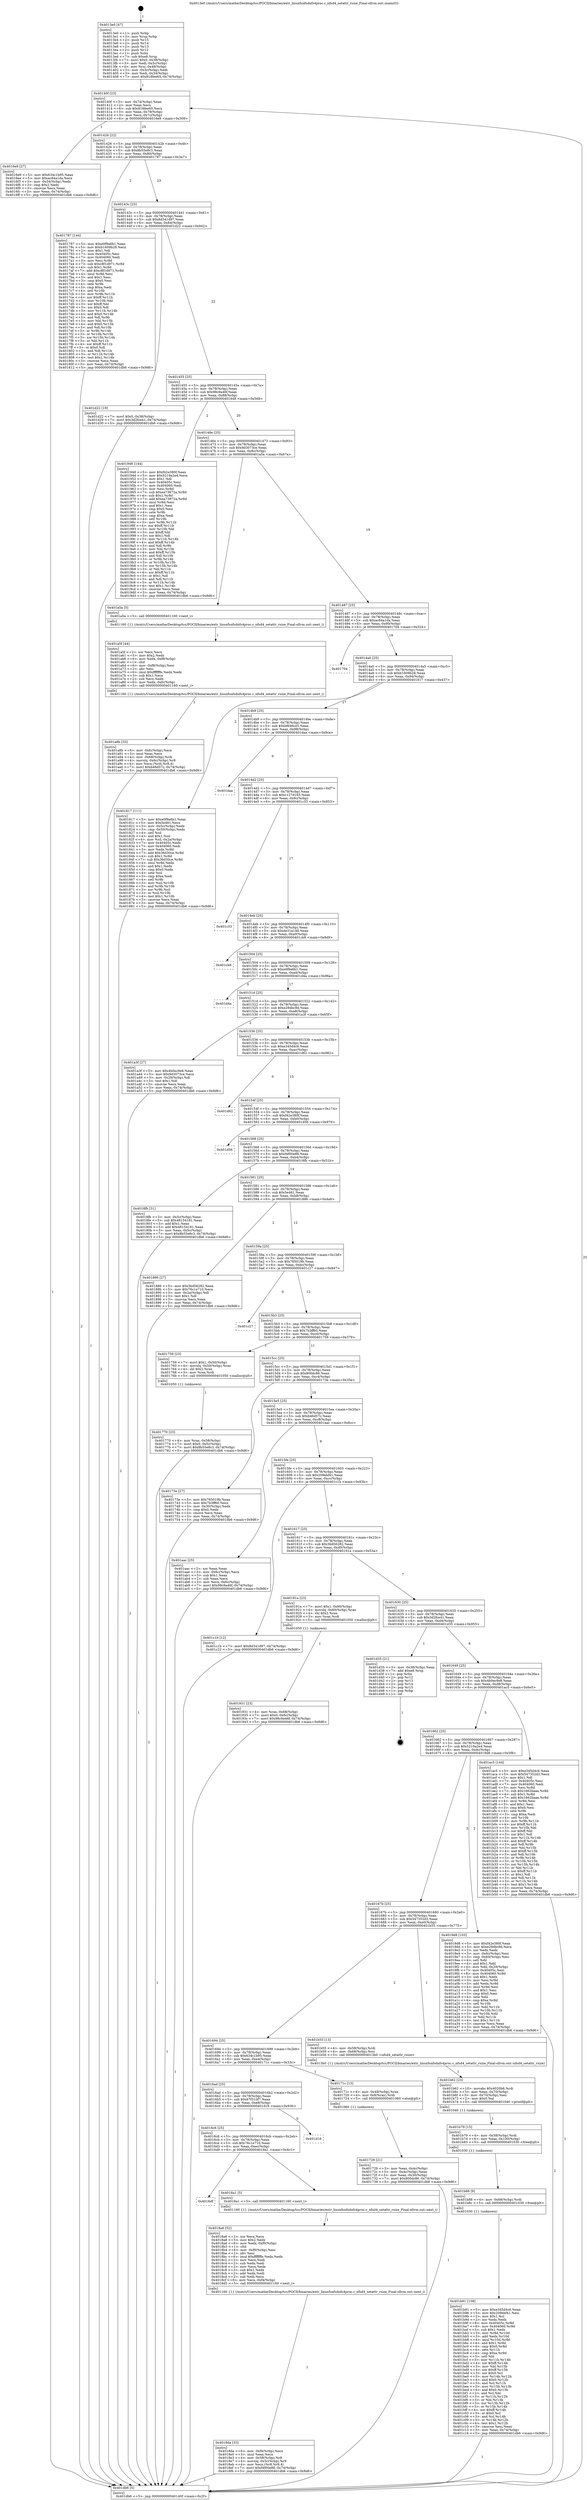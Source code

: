 digraph "0x4013e0" {
  label = "0x4013e0 (/mnt/c/Users/mathe/Desktop/tcc/POCII/binaries/extr_linuxfsnfsdnfs4proc.c_nfsd4_setattr_rsize_Final-ollvm.out::main(0))"
  labelloc = "t"
  node[shape=record]

  Entry [label="",width=0.3,height=0.3,shape=circle,fillcolor=black,style=filled]
  "0x40140f" [label="{
     0x40140f [23]\l
     | [instrs]\l
     &nbsp;&nbsp;0x40140f \<+3\>: mov -0x74(%rbp),%eax\l
     &nbsp;&nbsp;0x401412 \<+2\>: mov %eax,%ecx\l
     &nbsp;&nbsp;0x401414 \<+6\>: sub $0x818fee65,%ecx\l
     &nbsp;&nbsp;0x40141a \<+3\>: mov %eax,-0x78(%rbp)\l
     &nbsp;&nbsp;0x40141d \<+3\>: mov %ecx,-0x7c(%rbp)\l
     &nbsp;&nbsp;0x401420 \<+6\>: je 00000000004016e9 \<main+0x309\>\l
  }"]
  "0x4016e9" [label="{
     0x4016e9 [27]\l
     | [instrs]\l
     &nbsp;&nbsp;0x4016e9 \<+5\>: mov $0x634c1b95,%eax\l
     &nbsp;&nbsp;0x4016ee \<+5\>: mov $0xac84a1da,%ecx\l
     &nbsp;&nbsp;0x4016f3 \<+3\>: mov -0x34(%rbp),%edx\l
     &nbsp;&nbsp;0x4016f6 \<+3\>: cmp $0x2,%edx\l
     &nbsp;&nbsp;0x4016f9 \<+3\>: cmovne %ecx,%eax\l
     &nbsp;&nbsp;0x4016fc \<+3\>: mov %eax,-0x74(%rbp)\l
     &nbsp;&nbsp;0x4016ff \<+5\>: jmp 0000000000401db6 \<main+0x9d6\>\l
  }"]
  "0x401426" [label="{
     0x401426 [22]\l
     | [instrs]\l
     &nbsp;&nbsp;0x401426 \<+5\>: jmp 000000000040142b \<main+0x4b\>\l
     &nbsp;&nbsp;0x40142b \<+3\>: mov -0x78(%rbp),%eax\l
     &nbsp;&nbsp;0x40142e \<+5\>: sub $0x8b55e8c3,%eax\l
     &nbsp;&nbsp;0x401433 \<+3\>: mov %eax,-0x80(%rbp)\l
     &nbsp;&nbsp;0x401436 \<+6\>: je 0000000000401787 \<main+0x3a7\>\l
  }"]
  "0x401db6" [label="{
     0x401db6 [5]\l
     | [instrs]\l
     &nbsp;&nbsp;0x401db6 \<+5\>: jmp 000000000040140f \<main+0x2f\>\l
  }"]
  "0x4013e0" [label="{
     0x4013e0 [47]\l
     | [instrs]\l
     &nbsp;&nbsp;0x4013e0 \<+1\>: push %rbp\l
     &nbsp;&nbsp;0x4013e1 \<+3\>: mov %rsp,%rbp\l
     &nbsp;&nbsp;0x4013e4 \<+2\>: push %r15\l
     &nbsp;&nbsp;0x4013e6 \<+2\>: push %r14\l
     &nbsp;&nbsp;0x4013e8 \<+2\>: push %r13\l
     &nbsp;&nbsp;0x4013ea \<+2\>: push %r12\l
     &nbsp;&nbsp;0x4013ec \<+1\>: push %rbx\l
     &nbsp;&nbsp;0x4013ed \<+7\>: sub $0xe8,%rsp\l
     &nbsp;&nbsp;0x4013f4 \<+7\>: movl $0x0,-0x38(%rbp)\l
     &nbsp;&nbsp;0x4013fb \<+3\>: mov %edi,-0x3c(%rbp)\l
     &nbsp;&nbsp;0x4013fe \<+4\>: mov %rsi,-0x48(%rbp)\l
     &nbsp;&nbsp;0x401402 \<+3\>: mov -0x3c(%rbp),%edi\l
     &nbsp;&nbsp;0x401405 \<+3\>: mov %edi,-0x34(%rbp)\l
     &nbsp;&nbsp;0x401408 \<+7\>: movl $0x818fee65,-0x74(%rbp)\l
  }"]
  Exit [label="",width=0.3,height=0.3,shape=circle,fillcolor=black,style=filled,peripheries=2]
  "0x401787" [label="{
     0x401787 [144]\l
     | [instrs]\l
     &nbsp;&nbsp;0x401787 \<+5\>: mov $0xe0f9a6b1,%eax\l
     &nbsp;&nbsp;0x40178c \<+5\>: mov $0xb1609b28,%ecx\l
     &nbsp;&nbsp;0x401791 \<+2\>: mov $0x1,%dl\l
     &nbsp;&nbsp;0x401793 \<+7\>: mov 0x40405c,%esi\l
     &nbsp;&nbsp;0x40179a \<+7\>: mov 0x404060,%edi\l
     &nbsp;&nbsp;0x4017a1 \<+3\>: mov %esi,%r8d\l
     &nbsp;&nbsp;0x4017a4 \<+7\>: sub $0xc8f1d971,%r8d\l
     &nbsp;&nbsp;0x4017ab \<+4\>: sub $0x1,%r8d\l
     &nbsp;&nbsp;0x4017af \<+7\>: add $0xc8f1d971,%r8d\l
     &nbsp;&nbsp;0x4017b6 \<+4\>: imul %r8d,%esi\l
     &nbsp;&nbsp;0x4017ba \<+3\>: and $0x1,%esi\l
     &nbsp;&nbsp;0x4017bd \<+3\>: cmp $0x0,%esi\l
     &nbsp;&nbsp;0x4017c0 \<+4\>: sete %r9b\l
     &nbsp;&nbsp;0x4017c4 \<+3\>: cmp $0xa,%edi\l
     &nbsp;&nbsp;0x4017c7 \<+4\>: setl %r10b\l
     &nbsp;&nbsp;0x4017cb \<+3\>: mov %r9b,%r11b\l
     &nbsp;&nbsp;0x4017ce \<+4\>: xor $0xff,%r11b\l
     &nbsp;&nbsp;0x4017d2 \<+3\>: mov %r10b,%bl\l
     &nbsp;&nbsp;0x4017d5 \<+3\>: xor $0xff,%bl\l
     &nbsp;&nbsp;0x4017d8 \<+3\>: xor $0x0,%dl\l
     &nbsp;&nbsp;0x4017db \<+3\>: mov %r11b,%r14b\l
     &nbsp;&nbsp;0x4017de \<+4\>: and $0x0,%r14b\l
     &nbsp;&nbsp;0x4017e2 \<+3\>: and %dl,%r9b\l
     &nbsp;&nbsp;0x4017e5 \<+3\>: mov %bl,%r15b\l
     &nbsp;&nbsp;0x4017e8 \<+4\>: and $0x0,%r15b\l
     &nbsp;&nbsp;0x4017ec \<+3\>: and %dl,%r10b\l
     &nbsp;&nbsp;0x4017ef \<+3\>: or %r9b,%r14b\l
     &nbsp;&nbsp;0x4017f2 \<+3\>: or %r10b,%r15b\l
     &nbsp;&nbsp;0x4017f5 \<+3\>: xor %r15b,%r14b\l
     &nbsp;&nbsp;0x4017f8 \<+3\>: or %bl,%r11b\l
     &nbsp;&nbsp;0x4017fb \<+4\>: xor $0xff,%r11b\l
     &nbsp;&nbsp;0x4017ff \<+3\>: or $0x0,%dl\l
     &nbsp;&nbsp;0x401802 \<+3\>: and %dl,%r11b\l
     &nbsp;&nbsp;0x401805 \<+3\>: or %r11b,%r14b\l
     &nbsp;&nbsp;0x401808 \<+4\>: test $0x1,%r14b\l
     &nbsp;&nbsp;0x40180c \<+3\>: cmovne %ecx,%eax\l
     &nbsp;&nbsp;0x40180f \<+3\>: mov %eax,-0x74(%rbp)\l
     &nbsp;&nbsp;0x401812 \<+5\>: jmp 0000000000401db6 \<main+0x9d6\>\l
  }"]
  "0x40143c" [label="{
     0x40143c [25]\l
     | [instrs]\l
     &nbsp;&nbsp;0x40143c \<+5\>: jmp 0000000000401441 \<main+0x61\>\l
     &nbsp;&nbsp;0x401441 \<+3\>: mov -0x78(%rbp),%eax\l
     &nbsp;&nbsp;0x401444 \<+5\>: sub $0x8d341d97,%eax\l
     &nbsp;&nbsp;0x401449 \<+6\>: mov %eax,-0x84(%rbp)\l
     &nbsp;&nbsp;0x40144f \<+6\>: je 0000000000401d22 \<main+0x942\>\l
  }"]
  "0x401b91" [label="{
     0x401b91 [138]\l
     | [instrs]\l
     &nbsp;&nbsp;0x401b91 \<+5\>: mov $0xe345d4c6,%eax\l
     &nbsp;&nbsp;0x401b96 \<+5\>: mov $0x209ebf41,%esi\l
     &nbsp;&nbsp;0x401b9b \<+2\>: mov $0x1,%cl\l
     &nbsp;&nbsp;0x401b9d \<+2\>: xor %edx,%edx\l
     &nbsp;&nbsp;0x401b9f \<+8\>: mov 0x40405c,%r8d\l
     &nbsp;&nbsp;0x401ba7 \<+8\>: mov 0x404060,%r9d\l
     &nbsp;&nbsp;0x401baf \<+3\>: sub $0x1,%edx\l
     &nbsp;&nbsp;0x401bb2 \<+3\>: mov %r8d,%r10d\l
     &nbsp;&nbsp;0x401bb5 \<+3\>: add %edx,%r10d\l
     &nbsp;&nbsp;0x401bb8 \<+4\>: imul %r10d,%r8d\l
     &nbsp;&nbsp;0x401bbc \<+4\>: and $0x1,%r8d\l
     &nbsp;&nbsp;0x401bc0 \<+4\>: cmp $0x0,%r8d\l
     &nbsp;&nbsp;0x401bc4 \<+4\>: sete %r11b\l
     &nbsp;&nbsp;0x401bc8 \<+4\>: cmp $0xa,%r9d\l
     &nbsp;&nbsp;0x401bcc \<+3\>: setl %bl\l
     &nbsp;&nbsp;0x401bcf \<+3\>: mov %r11b,%r14b\l
     &nbsp;&nbsp;0x401bd2 \<+4\>: xor $0xff,%r14b\l
     &nbsp;&nbsp;0x401bd6 \<+3\>: mov %bl,%r15b\l
     &nbsp;&nbsp;0x401bd9 \<+4\>: xor $0xff,%r15b\l
     &nbsp;&nbsp;0x401bdd \<+3\>: xor $0x0,%cl\l
     &nbsp;&nbsp;0x401be0 \<+3\>: mov %r14b,%r12b\l
     &nbsp;&nbsp;0x401be3 \<+4\>: and $0x0,%r12b\l
     &nbsp;&nbsp;0x401be7 \<+3\>: and %cl,%r11b\l
     &nbsp;&nbsp;0x401bea \<+3\>: mov %r15b,%r13b\l
     &nbsp;&nbsp;0x401bed \<+4\>: and $0x0,%r13b\l
     &nbsp;&nbsp;0x401bf1 \<+2\>: and %cl,%bl\l
     &nbsp;&nbsp;0x401bf3 \<+3\>: or %r11b,%r12b\l
     &nbsp;&nbsp;0x401bf6 \<+3\>: or %bl,%r13b\l
     &nbsp;&nbsp;0x401bf9 \<+3\>: xor %r13b,%r12b\l
     &nbsp;&nbsp;0x401bfc \<+3\>: or %r15b,%r14b\l
     &nbsp;&nbsp;0x401bff \<+4\>: xor $0xff,%r14b\l
     &nbsp;&nbsp;0x401c03 \<+3\>: or $0x0,%cl\l
     &nbsp;&nbsp;0x401c06 \<+3\>: and %cl,%r14b\l
     &nbsp;&nbsp;0x401c09 \<+3\>: or %r14b,%r12b\l
     &nbsp;&nbsp;0x401c0c \<+4\>: test $0x1,%r12b\l
     &nbsp;&nbsp;0x401c10 \<+3\>: cmovne %esi,%eax\l
     &nbsp;&nbsp;0x401c13 \<+3\>: mov %eax,-0x74(%rbp)\l
     &nbsp;&nbsp;0x401c16 \<+5\>: jmp 0000000000401db6 \<main+0x9d6\>\l
  }"]
  "0x401d22" [label="{
     0x401d22 [19]\l
     | [instrs]\l
     &nbsp;&nbsp;0x401d22 \<+7\>: movl $0x0,-0x38(%rbp)\l
     &nbsp;&nbsp;0x401d29 \<+7\>: movl $0x3d2fce41,-0x74(%rbp)\l
     &nbsp;&nbsp;0x401d30 \<+5\>: jmp 0000000000401db6 \<main+0x9d6\>\l
  }"]
  "0x401455" [label="{
     0x401455 [25]\l
     | [instrs]\l
     &nbsp;&nbsp;0x401455 \<+5\>: jmp 000000000040145a \<main+0x7a\>\l
     &nbsp;&nbsp;0x40145a \<+3\>: mov -0x78(%rbp),%eax\l
     &nbsp;&nbsp;0x40145d \<+5\>: sub $0x98c9a46f,%eax\l
     &nbsp;&nbsp;0x401462 \<+6\>: mov %eax,-0x88(%rbp)\l
     &nbsp;&nbsp;0x401468 \<+6\>: je 0000000000401948 \<main+0x568\>\l
  }"]
  "0x401b88" [label="{
     0x401b88 [9]\l
     | [instrs]\l
     &nbsp;&nbsp;0x401b88 \<+4\>: mov -0x68(%rbp),%rdi\l
     &nbsp;&nbsp;0x401b8c \<+5\>: call 0000000000401030 \<free@plt\>\l
     | [calls]\l
     &nbsp;&nbsp;0x401030 \{1\} (unknown)\l
  }"]
  "0x401948" [label="{
     0x401948 [144]\l
     | [instrs]\l
     &nbsp;&nbsp;0x401948 \<+5\>: mov $0xf42e380f,%eax\l
     &nbsp;&nbsp;0x40194d \<+5\>: mov $0x5219a2e4,%ecx\l
     &nbsp;&nbsp;0x401952 \<+2\>: mov $0x1,%dl\l
     &nbsp;&nbsp;0x401954 \<+7\>: mov 0x40405c,%esi\l
     &nbsp;&nbsp;0x40195b \<+7\>: mov 0x404060,%edi\l
     &nbsp;&nbsp;0x401962 \<+3\>: mov %esi,%r8d\l
     &nbsp;&nbsp;0x401965 \<+7\>: sub $0xea73872a,%r8d\l
     &nbsp;&nbsp;0x40196c \<+4\>: sub $0x1,%r8d\l
     &nbsp;&nbsp;0x401970 \<+7\>: add $0xea73872a,%r8d\l
     &nbsp;&nbsp;0x401977 \<+4\>: imul %r8d,%esi\l
     &nbsp;&nbsp;0x40197b \<+3\>: and $0x1,%esi\l
     &nbsp;&nbsp;0x40197e \<+3\>: cmp $0x0,%esi\l
     &nbsp;&nbsp;0x401981 \<+4\>: sete %r9b\l
     &nbsp;&nbsp;0x401985 \<+3\>: cmp $0xa,%edi\l
     &nbsp;&nbsp;0x401988 \<+4\>: setl %r10b\l
     &nbsp;&nbsp;0x40198c \<+3\>: mov %r9b,%r11b\l
     &nbsp;&nbsp;0x40198f \<+4\>: xor $0xff,%r11b\l
     &nbsp;&nbsp;0x401993 \<+3\>: mov %r10b,%bl\l
     &nbsp;&nbsp;0x401996 \<+3\>: xor $0xff,%bl\l
     &nbsp;&nbsp;0x401999 \<+3\>: xor $0x1,%dl\l
     &nbsp;&nbsp;0x40199c \<+3\>: mov %r11b,%r14b\l
     &nbsp;&nbsp;0x40199f \<+4\>: and $0xff,%r14b\l
     &nbsp;&nbsp;0x4019a3 \<+3\>: and %dl,%r9b\l
     &nbsp;&nbsp;0x4019a6 \<+3\>: mov %bl,%r15b\l
     &nbsp;&nbsp;0x4019a9 \<+4\>: and $0xff,%r15b\l
     &nbsp;&nbsp;0x4019ad \<+3\>: and %dl,%r10b\l
     &nbsp;&nbsp;0x4019b0 \<+3\>: or %r9b,%r14b\l
     &nbsp;&nbsp;0x4019b3 \<+3\>: or %r10b,%r15b\l
     &nbsp;&nbsp;0x4019b6 \<+3\>: xor %r15b,%r14b\l
     &nbsp;&nbsp;0x4019b9 \<+3\>: or %bl,%r11b\l
     &nbsp;&nbsp;0x4019bc \<+4\>: xor $0xff,%r11b\l
     &nbsp;&nbsp;0x4019c0 \<+3\>: or $0x1,%dl\l
     &nbsp;&nbsp;0x4019c3 \<+3\>: and %dl,%r11b\l
     &nbsp;&nbsp;0x4019c6 \<+3\>: or %r11b,%r14b\l
     &nbsp;&nbsp;0x4019c9 \<+4\>: test $0x1,%r14b\l
     &nbsp;&nbsp;0x4019cd \<+3\>: cmovne %ecx,%eax\l
     &nbsp;&nbsp;0x4019d0 \<+3\>: mov %eax,-0x74(%rbp)\l
     &nbsp;&nbsp;0x4019d3 \<+5\>: jmp 0000000000401db6 \<main+0x9d6\>\l
  }"]
  "0x40146e" [label="{
     0x40146e [25]\l
     | [instrs]\l
     &nbsp;&nbsp;0x40146e \<+5\>: jmp 0000000000401473 \<main+0x93\>\l
     &nbsp;&nbsp;0x401473 \<+3\>: mov -0x78(%rbp),%eax\l
     &nbsp;&nbsp;0x401476 \<+5\>: sub $0x9d3073ce,%eax\l
     &nbsp;&nbsp;0x40147b \<+6\>: mov %eax,-0x8c(%rbp)\l
     &nbsp;&nbsp;0x401481 \<+6\>: je 0000000000401a5a \<main+0x67a\>\l
  }"]
  "0x401b79" [label="{
     0x401b79 [15]\l
     | [instrs]\l
     &nbsp;&nbsp;0x401b79 \<+4\>: mov -0x58(%rbp),%rdi\l
     &nbsp;&nbsp;0x401b7d \<+6\>: mov %eax,-0x100(%rbp)\l
     &nbsp;&nbsp;0x401b83 \<+5\>: call 0000000000401030 \<free@plt\>\l
     | [calls]\l
     &nbsp;&nbsp;0x401030 \{1\} (unknown)\l
  }"]
  "0x401a5a" [label="{
     0x401a5a [5]\l
     | [instrs]\l
     &nbsp;&nbsp;0x401a5a \<+5\>: call 0000000000401160 \<next_i\>\l
     | [calls]\l
     &nbsp;&nbsp;0x401160 \{1\} (/mnt/c/Users/mathe/Desktop/tcc/POCII/binaries/extr_linuxfsnfsdnfs4proc.c_nfsd4_setattr_rsize_Final-ollvm.out::next_i)\l
  }"]
  "0x401487" [label="{
     0x401487 [25]\l
     | [instrs]\l
     &nbsp;&nbsp;0x401487 \<+5\>: jmp 000000000040148c \<main+0xac\>\l
     &nbsp;&nbsp;0x40148c \<+3\>: mov -0x78(%rbp),%eax\l
     &nbsp;&nbsp;0x40148f \<+5\>: sub $0xac84a1da,%eax\l
     &nbsp;&nbsp;0x401494 \<+6\>: mov %eax,-0x90(%rbp)\l
     &nbsp;&nbsp;0x40149a \<+6\>: je 0000000000401704 \<main+0x324\>\l
  }"]
  "0x401b62" [label="{
     0x401b62 [23]\l
     | [instrs]\l
     &nbsp;&nbsp;0x401b62 \<+10\>: movabs $0x4020b6,%rdi\l
     &nbsp;&nbsp;0x401b6c \<+3\>: mov %eax,-0x70(%rbp)\l
     &nbsp;&nbsp;0x401b6f \<+3\>: mov -0x70(%rbp),%esi\l
     &nbsp;&nbsp;0x401b72 \<+2\>: mov $0x0,%al\l
     &nbsp;&nbsp;0x401b74 \<+5\>: call 0000000000401040 \<printf@plt\>\l
     | [calls]\l
     &nbsp;&nbsp;0x401040 \{1\} (unknown)\l
  }"]
  "0x401704" [label="{
     0x401704\l
  }", style=dashed]
  "0x4014a0" [label="{
     0x4014a0 [25]\l
     | [instrs]\l
     &nbsp;&nbsp;0x4014a0 \<+5\>: jmp 00000000004014a5 \<main+0xc5\>\l
     &nbsp;&nbsp;0x4014a5 \<+3\>: mov -0x78(%rbp),%eax\l
     &nbsp;&nbsp;0x4014a8 \<+5\>: sub $0xb1609b28,%eax\l
     &nbsp;&nbsp;0x4014ad \<+6\>: mov %eax,-0x94(%rbp)\l
     &nbsp;&nbsp;0x4014b3 \<+6\>: je 0000000000401817 \<main+0x437\>\l
  }"]
  "0x401a8b" [label="{
     0x401a8b [33]\l
     | [instrs]\l
     &nbsp;&nbsp;0x401a8b \<+6\>: mov -0xfc(%rbp),%ecx\l
     &nbsp;&nbsp;0x401a91 \<+3\>: imul %eax,%ecx\l
     &nbsp;&nbsp;0x401a94 \<+4\>: mov -0x68(%rbp),%rdi\l
     &nbsp;&nbsp;0x401a98 \<+4\>: movslq -0x6c(%rbp),%r8\l
     &nbsp;&nbsp;0x401a9c \<+4\>: mov %ecx,(%rdi,%r8,4)\l
     &nbsp;&nbsp;0x401aa0 \<+7\>: movl $0xb46d57c,-0x74(%rbp)\l
     &nbsp;&nbsp;0x401aa7 \<+5\>: jmp 0000000000401db6 \<main+0x9d6\>\l
  }"]
  "0x401817" [label="{
     0x401817 [111]\l
     | [instrs]\l
     &nbsp;&nbsp;0x401817 \<+5\>: mov $0xe0f9a6b1,%eax\l
     &nbsp;&nbsp;0x40181c \<+5\>: mov $0x5e481,%ecx\l
     &nbsp;&nbsp;0x401821 \<+3\>: mov -0x5c(%rbp),%edx\l
     &nbsp;&nbsp;0x401824 \<+3\>: cmp -0x50(%rbp),%edx\l
     &nbsp;&nbsp;0x401827 \<+4\>: setl %sil\l
     &nbsp;&nbsp;0x40182b \<+4\>: and $0x1,%sil\l
     &nbsp;&nbsp;0x40182f \<+4\>: mov %sil,-0x2a(%rbp)\l
     &nbsp;&nbsp;0x401833 \<+7\>: mov 0x40405c,%edx\l
     &nbsp;&nbsp;0x40183a \<+7\>: mov 0x404060,%edi\l
     &nbsp;&nbsp;0x401841 \<+3\>: mov %edx,%r8d\l
     &nbsp;&nbsp;0x401844 \<+7\>: add $0x36d30ce,%r8d\l
     &nbsp;&nbsp;0x40184b \<+4\>: sub $0x1,%r8d\l
     &nbsp;&nbsp;0x40184f \<+7\>: sub $0x36d30ce,%r8d\l
     &nbsp;&nbsp;0x401856 \<+4\>: imul %r8d,%edx\l
     &nbsp;&nbsp;0x40185a \<+3\>: and $0x1,%edx\l
     &nbsp;&nbsp;0x40185d \<+3\>: cmp $0x0,%edx\l
     &nbsp;&nbsp;0x401860 \<+4\>: sete %sil\l
     &nbsp;&nbsp;0x401864 \<+3\>: cmp $0xa,%edi\l
     &nbsp;&nbsp;0x401867 \<+4\>: setl %r9b\l
     &nbsp;&nbsp;0x40186b \<+3\>: mov %sil,%r10b\l
     &nbsp;&nbsp;0x40186e \<+3\>: and %r9b,%r10b\l
     &nbsp;&nbsp;0x401871 \<+3\>: xor %r9b,%sil\l
     &nbsp;&nbsp;0x401874 \<+3\>: or %sil,%r10b\l
     &nbsp;&nbsp;0x401877 \<+4\>: test $0x1,%r10b\l
     &nbsp;&nbsp;0x40187b \<+3\>: cmovne %ecx,%eax\l
     &nbsp;&nbsp;0x40187e \<+3\>: mov %eax,-0x74(%rbp)\l
     &nbsp;&nbsp;0x401881 \<+5\>: jmp 0000000000401db6 \<main+0x9d6\>\l
  }"]
  "0x4014b9" [label="{
     0x4014b9 [25]\l
     | [instrs]\l
     &nbsp;&nbsp;0x4014b9 \<+5\>: jmp 00000000004014be \<main+0xde\>\l
     &nbsp;&nbsp;0x4014be \<+3\>: mov -0x78(%rbp),%eax\l
     &nbsp;&nbsp;0x4014c1 \<+5\>: sub $0xbf646ce5,%eax\l
     &nbsp;&nbsp;0x4014c6 \<+6\>: mov %eax,-0x98(%rbp)\l
     &nbsp;&nbsp;0x4014cc \<+6\>: je 0000000000401daa \<main+0x9ca\>\l
  }"]
  "0x401a5f" [label="{
     0x401a5f [44]\l
     | [instrs]\l
     &nbsp;&nbsp;0x401a5f \<+2\>: xor %ecx,%ecx\l
     &nbsp;&nbsp;0x401a61 \<+5\>: mov $0x2,%edx\l
     &nbsp;&nbsp;0x401a66 \<+6\>: mov %edx,-0xf8(%rbp)\l
     &nbsp;&nbsp;0x401a6c \<+1\>: cltd\l
     &nbsp;&nbsp;0x401a6d \<+6\>: mov -0xf8(%rbp),%esi\l
     &nbsp;&nbsp;0x401a73 \<+2\>: idiv %esi\l
     &nbsp;&nbsp;0x401a75 \<+6\>: imul $0xfffffffe,%edx,%edx\l
     &nbsp;&nbsp;0x401a7b \<+3\>: sub $0x1,%ecx\l
     &nbsp;&nbsp;0x401a7e \<+2\>: sub %ecx,%edx\l
     &nbsp;&nbsp;0x401a80 \<+6\>: mov %edx,-0xfc(%rbp)\l
     &nbsp;&nbsp;0x401a86 \<+5\>: call 0000000000401160 \<next_i\>\l
     | [calls]\l
     &nbsp;&nbsp;0x401160 \{1\} (/mnt/c/Users/mathe/Desktop/tcc/POCII/binaries/extr_linuxfsnfsdnfs4proc.c_nfsd4_setattr_rsize_Final-ollvm.out::next_i)\l
  }"]
  "0x401daa" [label="{
     0x401daa\l
  }", style=dashed]
  "0x4014d2" [label="{
     0x4014d2 [25]\l
     | [instrs]\l
     &nbsp;&nbsp;0x4014d2 \<+5\>: jmp 00000000004014d7 \<main+0xf7\>\l
     &nbsp;&nbsp;0x4014d7 \<+3\>: mov -0x78(%rbp),%eax\l
     &nbsp;&nbsp;0x4014da \<+5\>: sub $0xc127d165,%eax\l
     &nbsp;&nbsp;0x4014df \<+6\>: mov %eax,-0x9c(%rbp)\l
     &nbsp;&nbsp;0x4014e5 \<+6\>: je 0000000000401c33 \<main+0x853\>\l
  }"]
  "0x401931" [label="{
     0x401931 [23]\l
     | [instrs]\l
     &nbsp;&nbsp;0x401931 \<+4\>: mov %rax,-0x68(%rbp)\l
     &nbsp;&nbsp;0x401935 \<+7\>: movl $0x0,-0x6c(%rbp)\l
     &nbsp;&nbsp;0x40193c \<+7\>: movl $0x98c9a46f,-0x74(%rbp)\l
     &nbsp;&nbsp;0x401943 \<+5\>: jmp 0000000000401db6 \<main+0x9d6\>\l
  }"]
  "0x401c33" [label="{
     0x401c33\l
  }", style=dashed]
  "0x4014eb" [label="{
     0x4014eb [25]\l
     | [instrs]\l
     &nbsp;&nbsp;0x4014eb \<+5\>: jmp 00000000004014f0 \<main+0x110\>\l
     &nbsp;&nbsp;0x4014f0 \<+3\>: mov -0x78(%rbp),%eax\l
     &nbsp;&nbsp;0x4014f3 \<+5\>: sub $0xde31a148,%eax\l
     &nbsp;&nbsp;0x4014f8 \<+6\>: mov %eax,-0xa0(%rbp)\l
     &nbsp;&nbsp;0x4014fe \<+6\>: je 0000000000401cb9 \<main+0x8d9\>\l
  }"]
  "0x4018da" [label="{
     0x4018da [33]\l
     | [instrs]\l
     &nbsp;&nbsp;0x4018da \<+6\>: mov -0xf4(%rbp),%ecx\l
     &nbsp;&nbsp;0x4018e0 \<+3\>: imul %eax,%ecx\l
     &nbsp;&nbsp;0x4018e3 \<+4\>: mov -0x58(%rbp),%r8\l
     &nbsp;&nbsp;0x4018e7 \<+4\>: movslq -0x5c(%rbp),%r9\l
     &nbsp;&nbsp;0x4018eb \<+4\>: mov %ecx,(%r8,%r9,4)\l
     &nbsp;&nbsp;0x4018ef \<+7\>: movl $0xf4f00e88,-0x74(%rbp)\l
     &nbsp;&nbsp;0x4018f6 \<+5\>: jmp 0000000000401db6 \<main+0x9d6\>\l
  }"]
  "0x401cb9" [label="{
     0x401cb9\l
  }", style=dashed]
  "0x401504" [label="{
     0x401504 [25]\l
     | [instrs]\l
     &nbsp;&nbsp;0x401504 \<+5\>: jmp 0000000000401509 \<main+0x129\>\l
     &nbsp;&nbsp;0x401509 \<+3\>: mov -0x78(%rbp),%eax\l
     &nbsp;&nbsp;0x40150c \<+5\>: sub $0xe0f9a6b1,%eax\l
     &nbsp;&nbsp;0x401511 \<+6\>: mov %eax,-0xa4(%rbp)\l
     &nbsp;&nbsp;0x401517 \<+6\>: je 0000000000401d4a \<main+0x96a\>\l
  }"]
  "0x4018a6" [label="{
     0x4018a6 [52]\l
     | [instrs]\l
     &nbsp;&nbsp;0x4018a6 \<+2\>: xor %ecx,%ecx\l
     &nbsp;&nbsp;0x4018a8 \<+5\>: mov $0x2,%edx\l
     &nbsp;&nbsp;0x4018ad \<+6\>: mov %edx,-0xf0(%rbp)\l
     &nbsp;&nbsp;0x4018b3 \<+1\>: cltd\l
     &nbsp;&nbsp;0x4018b4 \<+6\>: mov -0xf0(%rbp),%esi\l
     &nbsp;&nbsp;0x4018ba \<+2\>: idiv %esi\l
     &nbsp;&nbsp;0x4018bc \<+6\>: imul $0xfffffffe,%edx,%edx\l
     &nbsp;&nbsp;0x4018c2 \<+2\>: mov %ecx,%edi\l
     &nbsp;&nbsp;0x4018c4 \<+2\>: sub %edx,%edi\l
     &nbsp;&nbsp;0x4018c6 \<+2\>: mov %ecx,%edx\l
     &nbsp;&nbsp;0x4018c8 \<+3\>: sub $0x1,%edx\l
     &nbsp;&nbsp;0x4018cb \<+2\>: add %edx,%edi\l
     &nbsp;&nbsp;0x4018cd \<+2\>: sub %edi,%ecx\l
     &nbsp;&nbsp;0x4018cf \<+6\>: mov %ecx,-0xf4(%rbp)\l
     &nbsp;&nbsp;0x4018d5 \<+5\>: call 0000000000401160 \<next_i\>\l
     | [calls]\l
     &nbsp;&nbsp;0x401160 \{1\} (/mnt/c/Users/mathe/Desktop/tcc/POCII/binaries/extr_linuxfsnfsdnfs4proc.c_nfsd4_setattr_rsize_Final-ollvm.out::next_i)\l
  }"]
  "0x401d4a" [label="{
     0x401d4a\l
  }", style=dashed]
  "0x40151d" [label="{
     0x40151d [25]\l
     | [instrs]\l
     &nbsp;&nbsp;0x40151d \<+5\>: jmp 0000000000401522 \<main+0x142\>\l
     &nbsp;&nbsp;0x401522 \<+3\>: mov -0x78(%rbp),%eax\l
     &nbsp;&nbsp;0x401525 \<+5\>: sub $0xe29dbc9d,%eax\l
     &nbsp;&nbsp;0x40152a \<+6\>: mov %eax,-0xa8(%rbp)\l
     &nbsp;&nbsp;0x401530 \<+6\>: je 0000000000401a3f \<main+0x65f\>\l
  }"]
  "0x4016df" [label="{
     0x4016df\l
  }", style=dashed]
  "0x401a3f" [label="{
     0x401a3f [27]\l
     | [instrs]\l
     &nbsp;&nbsp;0x401a3f \<+5\>: mov $0x4b0ec9e8,%eax\l
     &nbsp;&nbsp;0x401a44 \<+5\>: mov $0x9d3073ce,%ecx\l
     &nbsp;&nbsp;0x401a49 \<+3\>: mov -0x29(%rbp),%dl\l
     &nbsp;&nbsp;0x401a4c \<+3\>: test $0x1,%dl\l
     &nbsp;&nbsp;0x401a4f \<+3\>: cmovne %ecx,%eax\l
     &nbsp;&nbsp;0x401a52 \<+3\>: mov %eax,-0x74(%rbp)\l
     &nbsp;&nbsp;0x401a55 \<+5\>: jmp 0000000000401db6 \<main+0x9d6\>\l
  }"]
  "0x401536" [label="{
     0x401536 [25]\l
     | [instrs]\l
     &nbsp;&nbsp;0x401536 \<+5\>: jmp 000000000040153b \<main+0x15b\>\l
     &nbsp;&nbsp;0x40153b \<+3\>: mov -0x78(%rbp),%eax\l
     &nbsp;&nbsp;0x40153e \<+5\>: sub $0xe345d4c6,%eax\l
     &nbsp;&nbsp;0x401543 \<+6\>: mov %eax,-0xac(%rbp)\l
     &nbsp;&nbsp;0x401549 \<+6\>: je 0000000000401d62 \<main+0x982\>\l
  }"]
  "0x4018a1" [label="{
     0x4018a1 [5]\l
     | [instrs]\l
     &nbsp;&nbsp;0x4018a1 \<+5\>: call 0000000000401160 \<next_i\>\l
     | [calls]\l
     &nbsp;&nbsp;0x401160 \{1\} (/mnt/c/Users/mathe/Desktop/tcc/POCII/binaries/extr_linuxfsnfsdnfs4proc.c_nfsd4_setattr_rsize_Final-ollvm.out::next_i)\l
  }"]
  "0x401d62" [label="{
     0x401d62\l
  }", style=dashed]
  "0x40154f" [label="{
     0x40154f [25]\l
     | [instrs]\l
     &nbsp;&nbsp;0x40154f \<+5\>: jmp 0000000000401554 \<main+0x174\>\l
     &nbsp;&nbsp;0x401554 \<+3\>: mov -0x78(%rbp),%eax\l
     &nbsp;&nbsp;0x401557 \<+5\>: sub $0xf42e380f,%eax\l
     &nbsp;&nbsp;0x40155c \<+6\>: mov %eax,-0xb0(%rbp)\l
     &nbsp;&nbsp;0x401562 \<+6\>: je 0000000000401d56 \<main+0x976\>\l
  }"]
  "0x4016c6" [label="{
     0x4016c6 [25]\l
     | [instrs]\l
     &nbsp;&nbsp;0x4016c6 \<+5\>: jmp 00000000004016cb \<main+0x2eb\>\l
     &nbsp;&nbsp;0x4016cb \<+3\>: mov -0x78(%rbp),%eax\l
     &nbsp;&nbsp;0x4016ce \<+5\>: sub $0x76c1e710,%eax\l
     &nbsp;&nbsp;0x4016d3 \<+6\>: mov %eax,-0xec(%rbp)\l
     &nbsp;&nbsp;0x4016d9 \<+6\>: je 00000000004018a1 \<main+0x4c1\>\l
  }"]
  "0x401d56" [label="{
     0x401d56\l
  }", style=dashed]
  "0x401568" [label="{
     0x401568 [25]\l
     | [instrs]\l
     &nbsp;&nbsp;0x401568 \<+5\>: jmp 000000000040156d \<main+0x18d\>\l
     &nbsp;&nbsp;0x40156d \<+3\>: mov -0x78(%rbp),%eax\l
     &nbsp;&nbsp;0x401570 \<+5\>: sub $0xf4f00e88,%eax\l
     &nbsp;&nbsp;0x401575 \<+6\>: mov %eax,-0xb4(%rbp)\l
     &nbsp;&nbsp;0x40157b \<+6\>: je 00000000004018fb \<main+0x51b\>\l
  }"]
  "0x401d16" [label="{
     0x401d16\l
  }", style=dashed]
  "0x4018fb" [label="{
     0x4018fb [31]\l
     | [instrs]\l
     &nbsp;&nbsp;0x4018fb \<+3\>: mov -0x5c(%rbp),%eax\l
     &nbsp;&nbsp;0x4018fe \<+5\>: sub $0x48154181,%eax\l
     &nbsp;&nbsp;0x401903 \<+3\>: add $0x1,%eax\l
     &nbsp;&nbsp;0x401906 \<+5\>: add $0x48154181,%eax\l
     &nbsp;&nbsp;0x40190b \<+3\>: mov %eax,-0x5c(%rbp)\l
     &nbsp;&nbsp;0x40190e \<+7\>: movl $0x8b55e8c3,-0x74(%rbp)\l
     &nbsp;&nbsp;0x401915 \<+5\>: jmp 0000000000401db6 \<main+0x9d6\>\l
  }"]
  "0x401581" [label="{
     0x401581 [25]\l
     | [instrs]\l
     &nbsp;&nbsp;0x401581 \<+5\>: jmp 0000000000401586 \<main+0x1a6\>\l
     &nbsp;&nbsp;0x401586 \<+3\>: mov -0x78(%rbp),%eax\l
     &nbsp;&nbsp;0x401589 \<+5\>: sub $0x5e481,%eax\l
     &nbsp;&nbsp;0x40158e \<+6\>: mov %eax,-0xb8(%rbp)\l
     &nbsp;&nbsp;0x401594 \<+6\>: je 0000000000401886 \<main+0x4a6\>\l
  }"]
  "0x401770" [label="{
     0x401770 [23]\l
     | [instrs]\l
     &nbsp;&nbsp;0x401770 \<+4\>: mov %rax,-0x58(%rbp)\l
     &nbsp;&nbsp;0x401774 \<+7\>: movl $0x0,-0x5c(%rbp)\l
     &nbsp;&nbsp;0x40177b \<+7\>: movl $0x8b55e8c3,-0x74(%rbp)\l
     &nbsp;&nbsp;0x401782 \<+5\>: jmp 0000000000401db6 \<main+0x9d6\>\l
  }"]
  "0x401886" [label="{
     0x401886 [27]\l
     | [instrs]\l
     &nbsp;&nbsp;0x401886 \<+5\>: mov $0x3bd56282,%eax\l
     &nbsp;&nbsp;0x40188b \<+5\>: mov $0x76c1e710,%ecx\l
     &nbsp;&nbsp;0x401890 \<+3\>: mov -0x2a(%rbp),%dl\l
     &nbsp;&nbsp;0x401893 \<+3\>: test $0x1,%dl\l
     &nbsp;&nbsp;0x401896 \<+3\>: cmovne %ecx,%eax\l
     &nbsp;&nbsp;0x401899 \<+3\>: mov %eax,-0x74(%rbp)\l
     &nbsp;&nbsp;0x40189c \<+5\>: jmp 0000000000401db6 \<main+0x9d6\>\l
  }"]
  "0x40159a" [label="{
     0x40159a [25]\l
     | [instrs]\l
     &nbsp;&nbsp;0x40159a \<+5\>: jmp 000000000040159f \<main+0x1bf\>\l
     &nbsp;&nbsp;0x40159f \<+3\>: mov -0x78(%rbp),%eax\l
     &nbsp;&nbsp;0x4015a2 \<+5\>: sub $0x765019b,%eax\l
     &nbsp;&nbsp;0x4015a7 \<+6\>: mov %eax,-0xbc(%rbp)\l
     &nbsp;&nbsp;0x4015ad \<+6\>: je 0000000000401c27 \<main+0x847\>\l
  }"]
  "0x401729" [label="{
     0x401729 [21]\l
     | [instrs]\l
     &nbsp;&nbsp;0x401729 \<+3\>: mov %eax,-0x4c(%rbp)\l
     &nbsp;&nbsp;0x40172c \<+3\>: mov -0x4c(%rbp),%eax\l
     &nbsp;&nbsp;0x40172f \<+3\>: mov %eax,-0x30(%rbp)\l
     &nbsp;&nbsp;0x401732 \<+7\>: movl $0x800dc86,-0x74(%rbp)\l
     &nbsp;&nbsp;0x401739 \<+5\>: jmp 0000000000401db6 \<main+0x9d6\>\l
  }"]
  "0x401c27" [label="{
     0x401c27\l
  }", style=dashed]
  "0x4015b3" [label="{
     0x4015b3 [25]\l
     | [instrs]\l
     &nbsp;&nbsp;0x4015b3 \<+5\>: jmp 00000000004015b8 \<main+0x1d8\>\l
     &nbsp;&nbsp;0x4015b8 \<+3\>: mov -0x78(%rbp),%eax\l
     &nbsp;&nbsp;0x4015bb \<+5\>: sub $0x7b3ff60,%eax\l
     &nbsp;&nbsp;0x4015c0 \<+6\>: mov %eax,-0xc0(%rbp)\l
     &nbsp;&nbsp;0x4015c6 \<+6\>: je 0000000000401759 \<main+0x379\>\l
  }"]
  "0x4016ad" [label="{
     0x4016ad [25]\l
     | [instrs]\l
     &nbsp;&nbsp;0x4016ad \<+5\>: jmp 00000000004016b2 \<main+0x2d2\>\l
     &nbsp;&nbsp;0x4016b2 \<+3\>: mov -0x78(%rbp),%eax\l
     &nbsp;&nbsp;0x4016b5 \<+5\>: sub $0x67f310f7,%eax\l
     &nbsp;&nbsp;0x4016ba \<+6\>: mov %eax,-0xe8(%rbp)\l
     &nbsp;&nbsp;0x4016c0 \<+6\>: je 0000000000401d16 \<main+0x936\>\l
  }"]
  "0x401759" [label="{
     0x401759 [23]\l
     | [instrs]\l
     &nbsp;&nbsp;0x401759 \<+7\>: movl $0x1,-0x50(%rbp)\l
     &nbsp;&nbsp;0x401760 \<+4\>: movslq -0x50(%rbp),%rax\l
     &nbsp;&nbsp;0x401764 \<+4\>: shl $0x2,%rax\l
     &nbsp;&nbsp;0x401768 \<+3\>: mov %rax,%rdi\l
     &nbsp;&nbsp;0x40176b \<+5\>: call 0000000000401050 \<malloc@plt\>\l
     | [calls]\l
     &nbsp;&nbsp;0x401050 \{1\} (unknown)\l
  }"]
  "0x4015cc" [label="{
     0x4015cc [25]\l
     | [instrs]\l
     &nbsp;&nbsp;0x4015cc \<+5\>: jmp 00000000004015d1 \<main+0x1f1\>\l
     &nbsp;&nbsp;0x4015d1 \<+3\>: mov -0x78(%rbp),%eax\l
     &nbsp;&nbsp;0x4015d4 \<+5\>: sub $0x800dc86,%eax\l
     &nbsp;&nbsp;0x4015d9 \<+6\>: mov %eax,-0xc4(%rbp)\l
     &nbsp;&nbsp;0x4015df \<+6\>: je 000000000040173e \<main+0x35e\>\l
  }"]
  "0x40171c" [label="{
     0x40171c [13]\l
     | [instrs]\l
     &nbsp;&nbsp;0x40171c \<+4\>: mov -0x48(%rbp),%rax\l
     &nbsp;&nbsp;0x401720 \<+4\>: mov 0x8(%rax),%rdi\l
     &nbsp;&nbsp;0x401724 \<+5\>: call 0000000000401060 \<atoi@plt\>\l
     | [calls]\l
     &nbsp;&nbsp;0x401060 \{1\} (unknown)\l
  }"]
  "0x40173e" [label="{
     0x40173e [27]\l
     | [instrs]\l
     &nbsp;&nbsp;0x40173e \<+5\>: mov $0x765019b,%eax\l
     &nbsp;&nbsp;0x401743 \<+5\>: mov $0x7b3ff60,%ecx\l
     &nbsp;&nbsp;0x401748 \<+3\>: mov -0x30(%rbp),%edx\l
     &nbsp;&nbsp;0x40174b \<+3\>: cmp $0x0,%edx\l
     &nbsp;&nbsp;0x40174e \<+3\>: cmove %ecx,%eax\l
     &nbsp;&nbsp;0x401751 \<+3\>: mov %eax,-0x74(%rbp)\l
     &nbsp;&nbsp;0x401754 \<+5\>: jmp 0000000000401db6 \<main+0x9d6\>\l
  }"]
  "0x4015e5" [label="{
     0x4015e5 [25]\l
     | [instrs]\l
     &nbsp;&nbsp;0x4015e5 \<+5\>: jmp 00000000004015ea \<main+0x20a\>\l
     &nbsp;&nbsp;0x4015ea \<+3\>: mov -0x78(%rbp),%eax\l
     &nbsp;&nbsp;0x4015ed \<+5\>: sub $0xb46d57c,%eax\l
     &nbsp;&nbsp;0x4015f2 \<+6\>: mov %eax,-0xc8(%rbp)\l
     &nbsp;&nbsp;0x4015f8 \<+6\>: je 0000000000401aac \<main+0x6cc\>\l
  }"]
  "0x401694" [label="{
     0x401694 [25]\l
     | [instrs]\l
     &nbsp;&nbsp;0x401694 \<+5\>: jmp 0000000000401699 \<main+0x2b9\>\l
     &nbsp;&nbsp;0x401699 \<+3\>: mov -0x78(%rbp),%eax\l
     &nbsp;&nbsp;0x40169c \<+5\>: sub $0x634c1b95,%eax\l
     &nbsp;&nbsp;0x4016a1 \<+6\>: mov %eax,-0xe4(%rbp)\l
     &nbsp;&nbsp;0x4016a7 \<+6\>: je 000000000040171c \<main+0x33c\>\l
  }"]
  "0x401aac" [label="{
     0x401aac [25]\l
     | [instrs]\l
     &nbsp;&nbsp;0x401aac \<+2\>: xor %eax,%eax\l
     &nbsp;&nbsp;0x401aae \<+3\>: mov -0x6c(%rbp),%ecx\l
     &nbsp;&nbsp;0x401ab1 \<+3\>: sub $0x1,%eax\l
     &nbsp;&nbsp;0x401ab4 \<+2\>: sub %eax,%ecx\l
     &nbsp;&nbsp;0x401ab6 \<+3\>: mov %ecx,-0x6c(%rbp)\l
     &nbsp;&nbsp;0x401ab9 \<+7\>: movl $0x98c9a46f,-0x74(%rbp)\l
     &nbsp;&nbsp;0x401ac0 \<+5\>: jmp 0000000000401db6 \<main+0x9d6\>\l
  }"]
  "0x4015fe" [label="{
     0x4015fe [25]\l
     | [instrs]\l
     &nbsp;&nbsp;0x4015fe \<+5\>: jmp 0000000000401603 \<main+0x223\>\l
     &nbsp;&nbsp;0x401603 \<+3\>: mov -0x78(%rbp),%eax\l
     &nbsp;&nbsp;0x401606 \<+5\>: sub $0x209ebf41,%eax\l
     &nbsp;&nbsp;0x40160b \<+6\>: mov %eax,-0xcc(%rbp)\l
     &nbsp;&nbsp;0x401611 \<+6\>: je 0000000000401c1b \<main+0x83b\>\l
  }"]
  "0x401b55" [label="{
     0x401b55 [13]\l
     | [instrs]\l
     &nbsp;&nbsp;0x401b55 \<+4\>: mov -0x58(%rbp),%rdi\l
     &nbsp;&nbsp;0x401b59 \<+4\>: mov -0x68(%rbp),%rsi\l
     &nbsp;&nbsp;0x401b5d \<+5\>: call 00000000004013b0 \<nfsd4_setattr_rsize\>\l
     | [calls]\l
     &nbsp;&nbsp;0x4013b0 \{1\} (/mnt/c/Users/mathe/Desktop/tcc/POCII/binaries/extr_linuxfsnfsdnfs4proc.c_nfsd4_setattr_rsize_Final-ollvm.out::nfsd4_setattr_rsize)\l
  }"]
  "0x401c1b" [label="{
     0x401c1b [12]\l
     | [instrs]\l
     &nbsp;&nbsp;0x401c1b \<+7\>: movl $0x8d341d97,-0x74(%rbp)\l
     &nbsp;&nbsp;0x401c22 \<+5\>: jmp 0000000000401db6 \<main+0x9d6\>\l
  }"]
  "0x401617" [label="{
     0x401617 [25]\l
     | [instrs]\l
     &nbsp;&nbsp;0x401617 \<+5\>: jmp 000000000040161c \<main+0x23c\>\l
     &nbsp;&nbsp;0x40161c \<+3\>: mov -0x78(%rbp),%eax\l
     &nbsp;&nbsp;0x40161f \<+5\>: sub $0x3bd56282,%eax\l
     &nbsp;&nbsp;0x401624 \<+6\>: mov %eax,-0xd0(%rbp)\l
     &nbsp;&nbsp;0x40162a \<+6\>: je 000000000040191a \<main+0x53a\>\l
  }"]
  "0x40167b" [label="{
     0x40167b [25]\l
     | [instrs]\l
     &nbsp;&nbsp;0x40167b \<+5\>: jmp 0000000000401680 \<main+0x2a0\>\l
     &nbsp;&nbsp;0x401680 \<+3\>: mov -0x78(%rbp),%eax\l
     &nbsp;&nbsp;0x401683 \<+5\>: sub $0x547352d3,%eax\l
     &nbsp;&nbsp;0x401688 \<+6\>: mov %eax,-0xe0(%rbp)\l
     &nbsp;&nbsp;0x40168e \<+6\>: je 0000000000401b55 \<main+0x775\>\l
  }"]
  "0x40191a" [label="{
     0x40191a [23]\l
     | [instrs]\l
     &nbsp;&nbsp;0x40191a \<+7\>: movl $0x1,-0x60(%rbp)\l
     &nbsp;&nbsp;0x401921 \<+4\>: movslq -0x60(%rbp),%rax\l
     &nbsp;&nbsp;0x401925 \<+4\>: shl $0x2,%rax\l
     &nbsp;&nbsp;0x401929 \<+3\>: mov %rax,%rdi\l
     &nbsp;&nbsp;0x40192c \<+5\>: call 0000000000401050 \<malloc@plt\>\l
     | [calls]\l
     &nbsp;&nbsp;0x401050 \{1\} (unknown)\l
  }"]
  "0x401630" [label="{
     0x401630 [25]\l
     | [instrs]\l
     &nbsp;&nbsp;0x401630 \<+5\>: jmp 0000000000401635 \<main+0x255\>\l
     &nbsp;&nbsp;0x401635 \<+3\>: mov -0x78(%rbp),%eax\l
     &nbsp;&nbsp;0x401638 \<+5\>: sub $0x3d2fce41,%eax\l
     &nbsp;&nbsp;0x40163d \<+6\>: mov %eax,-0xd4(%rbp)\l
     &nbsp;&nbsp;0x401643 \<+6\>: je 0000000000401d35 \<main+0x955\>\l
  }"]
  "0x4019d8" [label="{
     0x4019d8 [103]\l
     | [instrs]\l
     &nbsp;&nbsp;0x4019d8 \<+5\>: mov $0xf42e380f,%eax\l
     &nbsp;&nbsp;0x4019dd \<+5\>: mov $0xe29dbc9d,%ecx\l
     &nbsp;&nbsp;0x4019e2 \<+2\>: xor %edx,%edx\l
     &nbsp;&nbsp;0x4019e4 \<+3\>: mov -0x6c(%rbp),%esi\l
     &nbsp;&nbsp;0x4019e7 \<+3\>: cmp -0x60(%rbp),%esi\l
     &nbsp;&nbsp;0x4019ea \<+4\>: setl %dil\l
     &nbsp;&nbsp;0x4019ee \<+4\>: and $0x1,%dil\l
     &nbsp;&nbsp;0x4019f2 \<+4\>: mov %dil,-0x29(%rbp)\l
     &nbsp;&nbsp;0x4019f6 \<+7\>: mov 0x40405c,%esi\l
     &nbsp;&nbsp;0x4019fd \<+8\>: mov 0x404060,%r8d\l
     &nbsp;&nbsp;0x401a05 \<+3\>: sub $0x1,%edx\l
     &nbsp;&nbsp;0x401a08 \<+3\>: mov %esi,%r9d\l
     &nbsp;&nbsp;0x401a0b \<+3\>: add %edx,%r9d\l
     &nbsp;&nbsp;0x401a0e \<+4\>: imul %r9d,%esi\l
     &nbsp;&nbsp;0x401a12 \<+3\>: and $0x1,%esi\l
     &nbsp;&nbsp;0x401a15 \<+3\>: cmp $0x0,%esi\l
     &nbsp;&nbsp;0x401a18 \<+4\>: sete %dil\l
     &nbsp;&nbsp;0x401a1c \<+4\>: cmp $0xa,%r8d\l
     &nbsp;&nbsp;0x401a20 \<+4\>: setl %r10b\l
     &nbsp;&nbsp;0x401a24 \<+3\>: mov %dil,%r11b\l
     &nbsp;&nbsp;0x401a27 \<+3\>: and %r10b,%r11b\l
     &nbsp;&nbsp;0x401a2a \<+3\>: xor %r10b,%dil\l
     &nbsp;&nbsp;0x401a2d \<+3\>: or %dil,%r11b\l
     &nbsp;&nbsp;0x401a30 \<+4\>: test $0x1,%r11b\l
     &nbsp;&nbsp;0x401a34 \<+3\>: cmovne %ecx,%eax\l
     &nbsp;&nbsp;0x401a37 \<+3\>: mov %eax,-0x74(%rbp)\l
     &nbsp;&nbsp;0x401a3a \<+5\>: jmp 0000000000401db6 \<main+0x9d6\>\l
  }"]
  "0x401d35" [label="{
     0x401d35 [21]\l
     | [instrs]\l
     &nbsp;&nbsp;0x401d35 \<+3\>: mov -0x38(%rbp),%eax\l
     &nbsp;&nbsp;0x401d38 \<+7\>: add $0xe8,%rsp\l
     &nbsp;&nbsp;0x401d3f \<+1\>: pop %rbx\l
     &nbsp;&nbsp;0x401d40 \<+2\>: pop %r12\l
     &nbsp;&nbsp;0x401d42 \<+2\>: pop %r13\l
     &nbsp;&nbsp;0x401d44 \<+2\>: pop %r14\l
     &nbsp;&nbsp;0x401d46 \<+2\>: pop %r15\l
     &nbsp;&nbsp;0x401d48 \<+1\>: pop %rbp\l
     &nbsp;&nbsp;0x401d49 \<+1\>: ret\l
  }"]
  "0x401649" [label="{
     0x401649 [25]\l
     | [instrs]\l
     &nbsp;&nbsp;0x401649 \<+5\>: jmp 000000000040164e \<main+0x26e\>\l
     &nbsp;&nbsp;0x40164e \<+3\>: mov -0x78(%rbp),%eax\l
     &nbsp;&nbsp;0x401651 \<+5\>: sub $0x4b0ec9e8,%eax\l
     &nbsp;&nbsp;0x401656 \<+6\>: mov %eax,-0xd8(%rbp)\l
     &nbsp;&nbsp;0x40165c \<+6\>: je 0000000000401ac5 \<main+0x6e5\>\l
  }"]
  "0x401662" [label="{
     0x401662 [25]\l
     | [instrs]\l
     &nbsp;&nbsp;0x401662 \<+5\>: jmp 0000000000401667 \<main+0x287\>\l
     &nbsp;&nbsp;0x401667 \<+3\>: mov -0x78(%rbp),%eax\l
     &nbsp;&nbsp;0x40166a \<+5\>: sub $0x5219a2e4,%eax\l
     &nbsp;&nbsp;0x40166f \<+6\>: mov %eax,-0xdc(%rbp)\l
     &nbsp;&nbsp;0x401675 \<+6\>: je 00000000004019d8 \<main+0x5f8\>\l
  }"]
  "0x401ac5" [label="{
     0x401ac5 [144]\l
     | [instrs]\l
     &nbsp;&nbsp;0x401ac5 \<+5\>: mov $0xe345d4c6,%eax\l
     &nbsp;&nbsp;0x401aca \<+5\>: mov $0x547352d3,%ecx\l
     &nbsp;&nbsp;0x401acf \<+2\>: mov $0x1,%dl\l
     &nbsp;&nbsp;0x401ad1 \<+7\>: mov 0x40405c,%esi\l
     &nbsp;&nbsp;0x401ad8 \<+7\>: mov 0x404060,%edi\l
     &nbsp;&nbsp;0x401adf \<+3\>: mov %esi,%r8d\l
     &nbsp;&nbsp;0x401ae2 \<+7\>: sub $0x1662baae,%r8d\l
     &nbsp;&nbsp;0x401ae9 \<+4\>: sub $0x1,%r8d\l
     &nbsp;&nbsp;0x401aed \<+7\>: add $0x1662baae,%r8d\l
     &nbsp;&nbsp;0x401af4 \<+4\>: imul %r8d,%esi\l
     &nbsp;&nbsp;0x401af8 \<+3\>: and $0x1,%esi\l
     &nbsp;&nbsp;0x401afb \<+3\>: cmp $0x0,%esi\l
     &nbsp;&nbsp;0x401afe \<+4\>: sete %r9b\l
     &nbsp;&nbsp;0x401b02 \<+3\>: cmp $0xa,%edi\l
     &nbsp;&nbsp;0x401b05 \<+4\>: setl %r10b\l
     &nbsp;&nbsp;0x401b09 \<+3\>: mov %r9b,%r11b\l
     &nbsp;&nbsp;0x401b0c \<+4\>: xor $0xff,%r11b\l
     &nbsp;&nbsp;0x401b10 \<+3\>: mov %r10b,%bl\l
     &nbsp;&nbsp;0x401b13 \<+3\>: xor $0xff,%bl\l
     &nbsp;&nbsp;0x401b16 \<+3\>: xor $0x1,%dl\l
     &nbsp;&nbsp;0x401b19 \<+3\>: mov %r11b,%r14b\l
     &nbsp;&nbsp;0x401b1c \<+4\>: and $0xff,%r14b\l
     &nbsp;&nbsp;0x401b20 \<+3\>: and %dl,%r9b\l
     &nbsp;&nbsp;0x401b23 \<+3\>: mov %bl,%r15b\l
     &nbsp;&nbsp;0x401b26 \<+4\>: and $0xff,%r15b\l
     &nbsp;&nbsp;0x401b2a \<+3\>: and %dl,%r10b\l
     &nbsp;&nbsp;0x401b2d \<+3\>: or %r9b,%r14b\l
     &nbsp;&nbsp;0x401b30 \<+3\>: or %r10b,%r15b\l
     &nbsp;&nbsp;0x401b33 \<+3\>: xor %r15b,%r14b\l
     &nbsp;&nbsp;0x401b36 \<+3\>: or %bl,%r11b\l
     &nbsp;&nbsp;0x401b39 \<+4\>: xor $0xff,%r11b\l
     &nbsp;&nbsp;0x401b3d \<+3\>: or $0x1,%dl\l
     &nbsp;&nbsp;0x401b40 \<+3\>: and %dl,%r11b\l
     &nbsp;&nbsp;0x401b43 \<+3\>: or %r11b,%r14b\l
     &nbsp;&nbsp;0x401b46 \<+4\>: test $0x1,%r14b\l
     &nbsp;&nbsp;0x401b4a \<+3\>: cmovne %ecx,%eax\l
     &nbsp;&nbsp;0x401b4d \<+3\>: mov %eax,-0x74(%rbp)\l
     &nbsp;&nbsp;0x401b50 \<+5\>: jmp 0000000000401db6 \<main+0x9d6\>\l
  }"]
  Entry -> "0x4013e0" [label=" 1"]
  "0x40140f" -> "0x4016e9" [label=" 1"]
  "0x40140f" -> "0x401426" [label=" 25"]
  "0x4016e9" -> "0x401db6" [label=" 1"]
  "0x4013e0" -> "0x40140f" [label=" 1"]
  "0x401db6" -> "0x40140f" [label=" 25"]
  "0x401d35" -> Exit [label=" 1"]
  "0x401426" -> "0x401787" [label=" 2"]
  "0x401426" -> "0x40143c" [label=" 23"]
  "0x401d22" -> "0x401db6" [label=" 1"]
  "0x40143c" -> "0x401d22" [label=" 1"]
  "0x40143c" -> "0x401455" [label=" 22"]
  "0x401c1b" -> "0x401db6" [label=" 1"]
  "0x401455" -> "0x401948" [label=" 2"]
  "0x401455" -> "0x40146e" [label=" 20"]
  "0x401b91" -> "0x401db6" [label=" 1"]
  "0x40146e" -> "0x401a5a" [label=" 1"]
  "0x40146e" -> "0x401487" [label=" 19"]
  "0x401b88" -> "0x401b91" [label=" 1"]
  "0x401487" -> "0x401704" [label=" 0"]
  "0x401487" -> "0x4014a0" [label=" 19"]
  "0x401b79" -> "0x401b88" [label=" 1"]
  "0x4014a0" -> "0x401817" [label=" 2"]
  "0x4014a0" -> "0x4014b9" [label=" 17"]
  "0x401b62" -> "0x401b79" [label=" 1"]
  "0x4014b9" -> "0x401daa" [label=" 0"]
  "0x4014b9" -> "0x4014d2" [label=" 17"]
  "0x401b55" -> "0x401b62" [label=" 1"]
  "0x4014d2" -> "0x401c33" [label=" 0"]
  "0x4014d2" -> "0x4014eb" [label=" 17"]
  "0x401ac5" -> "0x401db6" [label=" 1"]
  "0x4014eb" -> "0x401cb9" [label=" 0"]
  "0x4014eb" -> "0x401504" [label=" 17"]
  "0x401aac" -> "0x401db6" [label=" 1"]
  "0x401504" -> "0x401d4a" [label=" 0"]
  "0x401504" -> "0x40151d" [label=" 17"]
  "0x401a8b" -> "0x401db6" [label=" 1"]
  "0x40151d" -> "0x401a3f" [label=" 2"]
  "0x40151d" -> "0x401536" [label=" 15"]
  "0x401a5f" -> "0x401a8b" [label=" 1"]
  "0x401536" -> "0x401d62" [label=" 0"]
  "0x401536" -> "0x40154f" [label=" 15"]
  "0x401a5a" -> "0x401a5f" [label=" 1"]
  "0x40154f" -> "0x401d56" [label=" 0"]
  "0x40154f" -> "0x401568" [label=" 15"]
  "0x4019d8" -> "0x401db6" [label=" 2"]
  "0x401568" -> "0x4018fb" [label=" 1"]
  "0x401568" -> "0x401581" [label=" 14"]
  "0x401948" -> "0x401db6" [label=" 2"]
  "0x401581" -> "0x401886" [label=" 2"]
  "0x401581" -> "0x40159a" [label=" 12"]
  "0x40191a" -> "0x401931" [label=" 1"]
  "0x40159a" -> "0x401c27" [label=" 0"]
  "0x40159a" -> "0x4015b3" [label=" 12"]
  "0x4018fb" -> "0x401db6" [label=" 1"]
  "0x4015b3" -> "0x401759" [label=" 1"]
  "0x4015b3" -> "0x4015cc" [label=" 11"]
  "0x4018da" -> "0x401db6" [label=" 1"]
  "0x4015cc" -> "0x40173e" [label=" 1"]
  "0x4015cc" -> "0x4015e5" [label=" 10"]
  "0x4018a6" -> "0x4018da" [label=" 1"]
  "0x4015e5" -> "0x401aac" [label=" 1"]
  "0x4015e5" -> "0x4015fe" [label=" 9"]
  "0x4016c6" -> "0x4016df" [label=" 0"]
  "0x4015fe" -> "0x401c1b" [label=" 1"]
  "0x4015fe" -> "0x401617" [label=" 8"]
  "0x4016c6" -> "0x4018a1" [label=" 1"]
  "0x401617" -> "0x40191a" [label=" 1"]
  "0x401617" -> "0x401630" [label=" 7"]
  "0x4016ad" -> "0x4016c6" [label=" 1"]
  "0x401630" -> "0x401d35" [label=" 1"]
  "0x401630" -> "0x401649" [label=" 6"]
  "0x4016ad" -> "0x401d16" [label=" 0"]
  "0x401649" -> "0x401ac5" [label=" 1"]
  "0x401649" -> "0x401662" [label=" 5"]
  "0x401931" -> "0x401db6" [label=" 1"]
  "0x401662" -> "0x4019d8" [label=" 2"]
  "0x401662" -> "0x40167b" [label=" 3"]
  "0x401a3f" -> "0x401db6" [label=" 2"]
  "0x40167b" -> "0x401b55" [label=" 1"]
  "0x40167b" -> "0x401694" [label=" 2"]
  "0x4018a1" -> "0x4018a6" [label=" 1"]
  "0x401694" -> "0x40171c" [label=" 1"]
  "0x401694" -> "0x4016ad" [label=" 1"]
  "0x40171c" -> "0x401729" [label=" 1"]
  "0x401729" -> "0x401db6" [label=" 1"]
  "0x40173e" -> "0x401db6" [label=" 1"]
  "0x401759" -> "0x401770" [label=" 1"]
  "0x401770" -> "0x401db6" [label=" 1"]
  "0x401787" -> "0x401db6" [label=" 2"]
  "0x401817" -> "0x401db6" [label=" 2"]
  "0x401886" -> "0x401db6" [label=" 2"]
}
